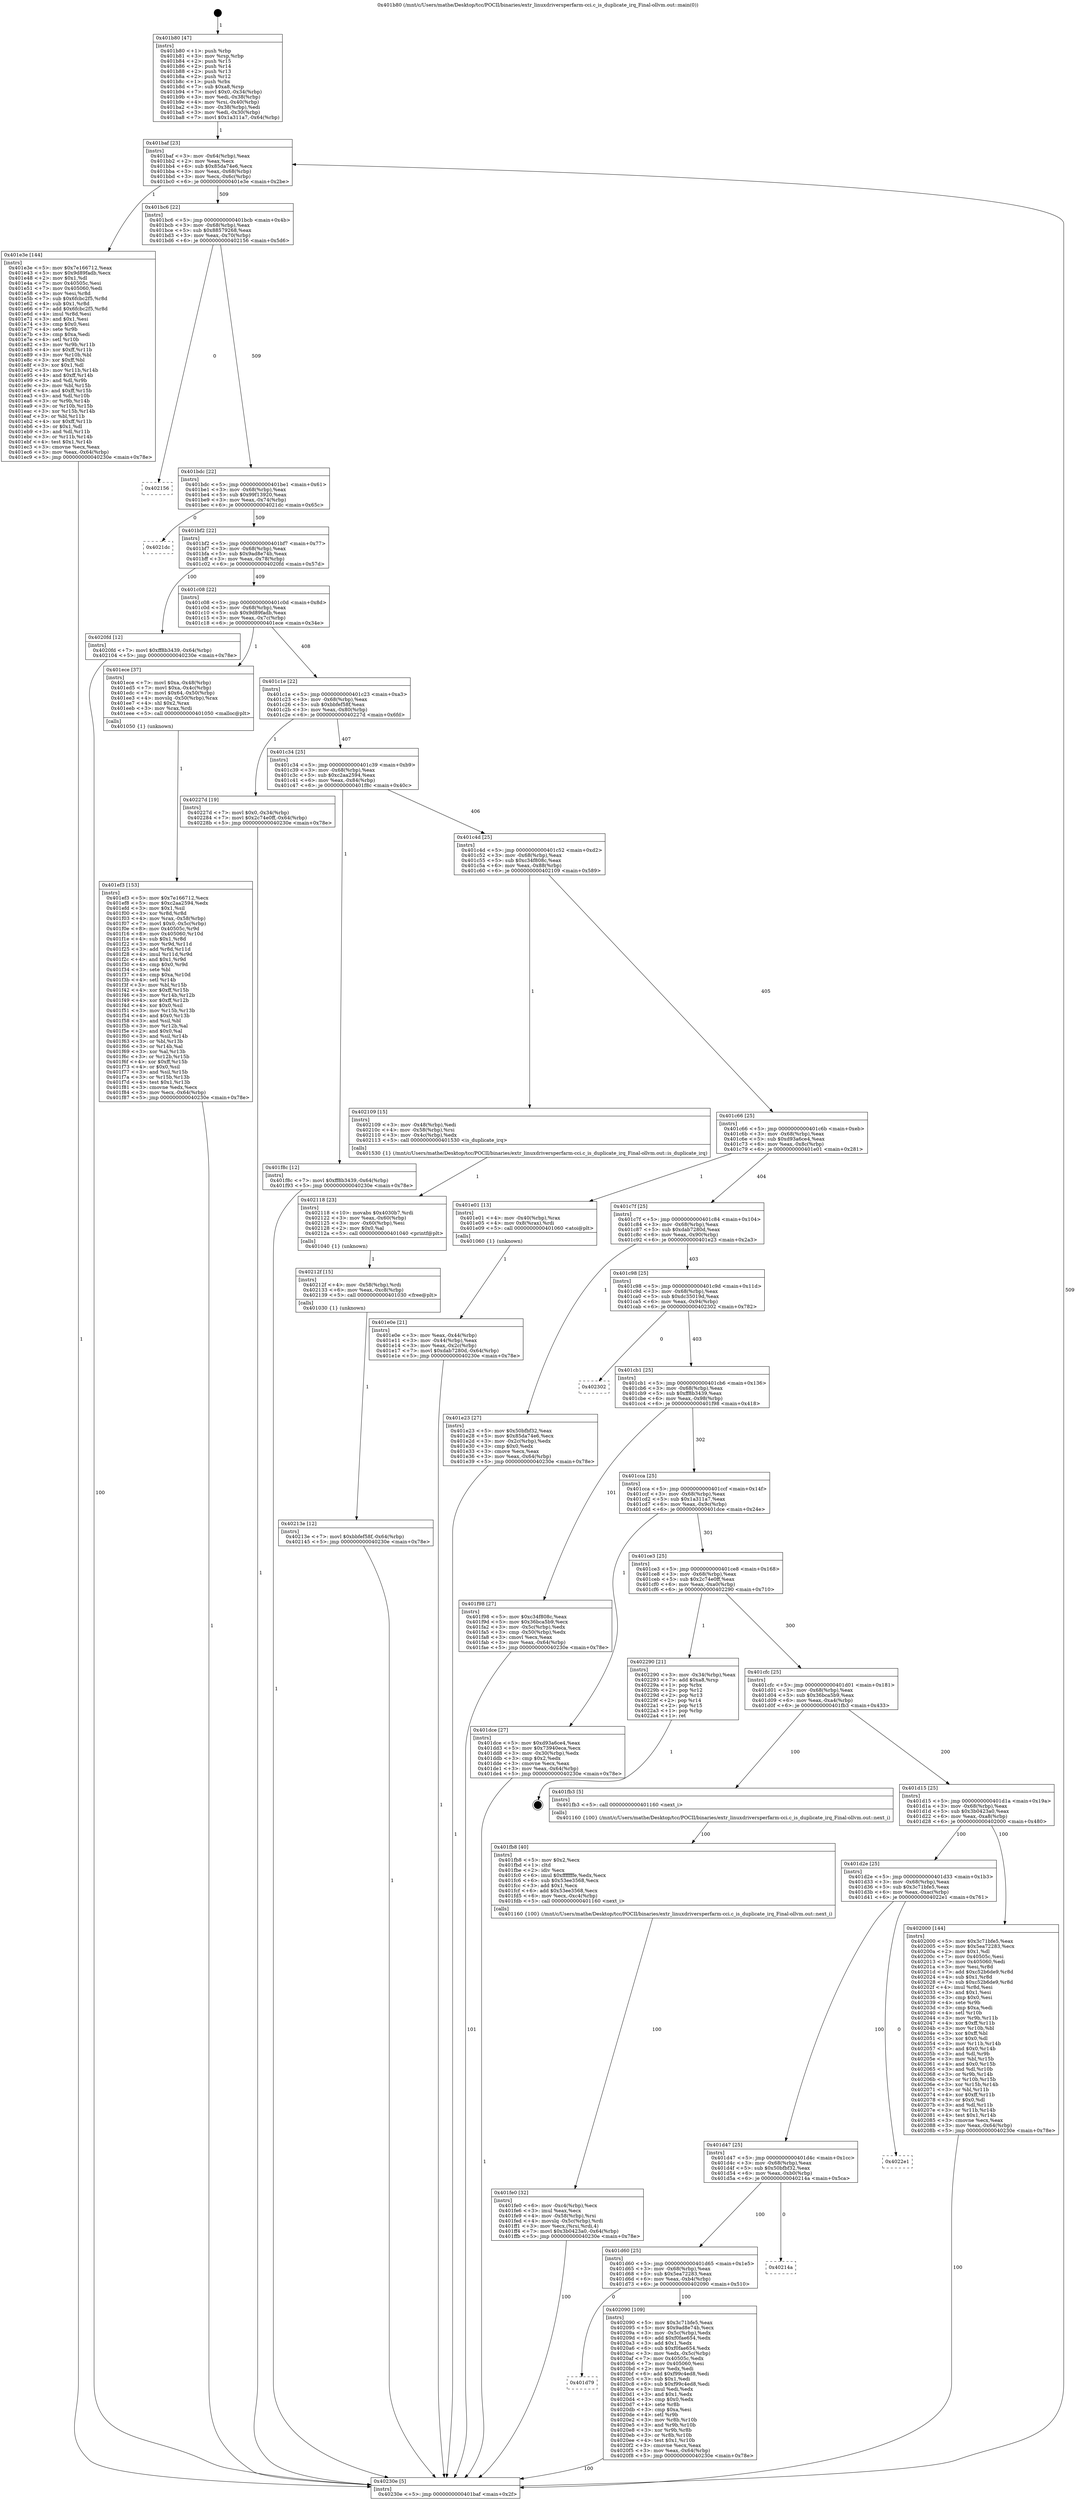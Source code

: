 digraph "0x401b80" {
  label = "0x401b80 (/mnt/c/Users/mathe/Desktop/tcc/POCII/binaries/extr_linuxdriversperfarm-cci.c_is_duplicate_irq_Final-ollvm.out::main(0))"
  labelloc = "t"
  node[shape=record]

  Entry [label="",width=0.3,height=0.3,shape=circle,fillcolor=black,style=filled]
  "0x401baf" [label="{
     0x401baf [23]\l
     | [instrs]\l
     &nbsp;&nbsp;0x401baf \<+3\>: mov -0x64(%rbp),%eax\l
     &nbsp;&nbsp;0x401bb2 \<+2\>: mov %eax,%ecx\l
     &nbsp;&nbsp;0x401bb4 \<+6\>: sub $0x85da74e6,%ecx\l
     &nbsp;&nbsp;0x401bba \<+3\>: mov %eax,-0x68(%rbp)\l
     &nbsp;&nbsp;0x401bbd \<+3\>: mov %ecx,-0x6c(%rbp)\l
     &nbsp;&nbsp;0x401bc0 \<+6\>: je 0000000000401e3e \<main+0x2be\>\l
  }"]
  "0x401e3e" [label="{
     0x401e3e [144]\l
     | [instrs]\l
     &nbsp;&nbsp;0x401e3e \<+5\>: mov $0x7e166712,%eax\l
     &nbsp;&nbsp;0x401e43 \<+5\>: mov $0x9d89fadb,%ecx\l
     &nbsp;&nbsp;0x401e48 \<+2\>: mov $0x1,%dl\l
     &nbsp;&nbsp;0x401e4a \<+7\>: mov 0x40505c,%esi\l
     &nbsp;&nbsp;0x401e51 \<+7\>: mov 0x405060,%edi\l
     &nbsp;&nbsp;0x401e58 \<+3\>: mov %esi,%r8d\l
     &nbsp;&nbsp;0x401e5b \<+7\>: sub $0x6fcbc2f5,%r8d\l
     &nbsp;&nbsp;0x401e62 \<+4\>: sub $0x1,%r8d\l
     &nbsp;&nbsp;0x401e66 \<+7\>: add $0x6fcbc2f5,%r8d\l
     &nbsp;&nbsp;0x401e6d \<+4\>: imul %r8d,%esi\l
     &nbsp;&nbsp;0x401e71 \<+3\>: and $0x1,%esi\l
     &nbsp;&nbsp;0x401e74 \<+3\>: cmp $0x0,%esi\l
     &nbsp;&nbsp;0x401e77 \<+4\>: sete %r9b\l
     &nbsp;&nbsp;0x401e7b \<+3\>: cmp $0xa,%edi\l
     &nbsp;&nbsp;0x401e7e \<+4\>: setl %r10b\l
     &nbsp;&nbsp;0x401e82 \<+3\>: mov %r9b,%r11b\l
     &nbsp;&nbsp;0x401e85 \<+4\>: xor $0xff,%r11b\l
     &nbsp;&nbsp;0x401e89 \<+3\>: mov %r10b,%bl\l
     &nbsp;&nbsp;0x401e8c \<+3\>: xor $0xff,%bl\l
     &nbsp;&nbsp;0x401e8f \<+3\>: xor $0x1,%dl\l
     &nbsp;&nbsp;0x401e92 \<+3\>: mov %r11b,%r14b\l
     &nbsp;&nbsp;0x401e95 \<+4\>: and $0xff,%r14b\l
     &nbsp;&nbsp;0x401e99 \<+3\>: and %dl,%r9b\l
     &nbsp;&nbsp;0x401e9c \<+3\>: mov %bl,%r15b\l
     &nbsp;&nbsp;0x401e9f \<+4\>: and $0xff,%r15b\l
     &nbsp;&nbsp;0x401ea3 \<+3\>: and %dl,%r10b\l
     &nbsp;&nbsp;0x401ea6 \<+3\>: or %r9b,%r14b\l
     &nbsp;&nbsp;0x401ea9 \<+3\>: or %r10b,%r15b\l
     &nbsp;&nbsp;0x401eac \<+3\>: xor %r15b,%r14b\l
     &nbsp;&nbsp;0x401eaf \<+3\>: or %bl,%r11b\l
     &nbsp;&nbsp;0x401eb2 \<+4\>: xor $0xff,%r11b\l
     &nbsp;&nbsp;0x401eb6 \<+3\>: or $0x1,%dl\l
     &nbsp;&nbsp;0x401eb9 \<+3\>: and %dl,%r11b\l
     &nbsp;&nbsp;0x401ebc \<+3\>: or %r11b,%r14b\l
     &nbsp;&nbsp;0x401ebf \<+4\>: test $0x1,%r14b\l
     &nbsp;&nbsp;0x401ec3 \<+3\>: cmovne %ecx,%eax\l
     &nbsp;&nbsp;0x401ec6 \<+3\>: mov %eax,-0x64(%rbp)\l
     &nbsp;&nbsp;0x401ec9 \<+5\>: jmp 000000000040230e \<main+0x78e\>\l
  }"]
  "0x401bc6" [label="{
     0x401bc6 [22]\l
     | [instrs]\l
     &nbsp;&nbsp;0x401bc6 \<+5\>: jmp 0000000000401bcb \<main+0x4b\>\l
     &nbsp;&nbsp;0x401bcb \<+3\>: mov -0x68(%rbp),%eax\l
     &nbsp;&nbsp;0x401bce \<+5\>: sub $0x88579268,%eax\l
     &nbsp;&nbsp;0x401bd3 \<+3\>: mov %eax,-0x70(%rbp)\l
     &nbsp;&nbsp;0x401bd6 \<+6\>: je 0000000000402156 \<main+0x5d6\>\l
  }"]
  Exit [label="",width=0.3,height=0.3,shape=circle,fillcolor=black,style=filled,peripheries=2]
  "0x402156" [label="{
     0x402156\l
  }", style=dashed]
  "0x401bdc" [label="{
     0x401bdc [22]\l
     | [instrs]\l
     &nbsp;&nbsp;0x401bdc \<+5\>: jmp 0000000000401be1 \<main+0x61\>\l
     &nbsp;&nbsp;0x401be1 \<+3\>: mov -0x68(%rbp),%eax\l
     &nbsp;&nbsp;0x401be4 \<+5\>: sub $0x99f13920,%eax\l
     &nbsp;&nbsp;0x401be9 \<+3\>: mov %eax,-0x74(%rbp)\l
     &nbsp;&nbsp;0x401bec \<+6\>: je 00000000004021dc \<main+0x65c\>\l
  }"]
  "0x40213e" [label="{
     0x40213e [12]\l
     | [instrs]\l
     &nbsp;&nbsp;0x40213e \<+7\>: movl $0xbbfef58f,-0x64(%rbp)\l
     &nbsp;&nbsp;0x402145 \<+5\>: jmp 000000000040230e \<main+0x78e\>\l
  }"]
  "0x4021dc" [label="{
     0x4021dc\l
  }", style=dashed]
  "0x401bf2" [label="{
     0x401bf2 [22]\l
     | [instrs]\l
     &nbsp;&nbsp;0x401bf2 \<+5\>: jmp 0000000000401bf7 \<main+0x77\>\l
     &nbsp;&nbsp;0x401bf7 \<+3\>: mov -0x68(%rbp),%eax\l
     &nbsp;&nbsp;0x401bfa \<+5\>: sub $0x9ad8e74b,%eax\l
     &nbsp;&nbsp;0x401bff \<+3\>: mov %eax,-0x78(%rbp)\l
     &nbsp;&nbsp;0x401c02 \<+6\>: je 00000000004020fd \<main+0x57d\>\l
  }"]
  "0x40212f" [label="{
     0x40212f [15]\l
     | [instrs]\l
     &nbsp;&nbsp;0x40212f \<+4\>: mov -0x58(%rbp),%rdi\l
     &nbsp;&nbsp;0x402133 \<+6\>: mov %eax,-0xc8(%rbp)\l
     &nbsp;&nbsp;0x402139 \<+5\>: call 0000000000401030 \<free@plt\>\l
     | [calls]\l
     &nbsp;&nbsp;0x401030 \{1\} (unknown)\l
  }"]
  "0x4020fd" [label="{
     0x4020fd [12]\l
     | [instrs]\l
     &nbsp;&nbsp;0x4020fd \<+7\>: movl $0xff8b3439,-0x64(%rbp)\l
     &nbsp;&nbsp;0x402104 \<+5\>: jmp 000000000040230e \<main+0x78e\>\l
  }"]
  "0x401c08" [label="{
     0x401c08 [22]\l
     | [instrs]\l
     &nbsp;&nbsp;0x401c08 \<+5\>: jmp 0000000000401c0d \<main+0x8d\>\l
     &nbsp;&nbsp;0x401c0d \<+3\>: mov -0x68(%rbp),%eax\l
     &nbsp;&nbsp;0x401c10 \<+5\>: sub $0x9d89fadb,%eax\l
     &nbsp;&nbsp;0x401c15 \<+3\>: mov %eax,-0x7c(%rbp)\l
     &nbsp;&nbsp;0x401c18 \<+6\>: je 0000000000401ece \<main+0x34e\>\l
  }"]
  "0x402118" [label="{
     0x402118 [23]\l
     | [instrs]\l
     &nbsp;&nbsp;0x402118 \<+10\>: movabs $0x4030b7,%rdi\l
     &nbsp;&nbsp;0x402122 \<+3\>: mov %eax,-0x60(%rbp)\l
     &nbsp;&nbsp;0x402125 \<+3\>: mov -0x60(%rbp),%esi\l
     &nbsp;&nbsp;0x402128 \<+2\>: mov $0x0,%al\l
     &nbsp;&nbsp;0x40212a \<+5\>: call 0000000000401040 \<printf@plt\>\l
     | [calls]\l
     &nbsp;&nbsp;0x401040 \{1\} (unknown)\l
  }"]
  "0x401ece" [label="{
     0x401ece [37]\l
     | [instrs]\l
     &nbsp;&nbsp;0x401ece \<+7\>: movl $0xa,-0x48(%rbp)\l
     &nbsp;&nbsp;0x401ed5 \<+7\>: movl $0xa,-0x4c(%rbp)\l
     &nbsp;&nbsp;0x401edc \<+7\>: movl $0x64,-0x50(%rbp)\l
     &nbsp;&nbsp;0x401ee3 \<+4\>: movslq -0x50(%rbp),%rax\l
     &nbsp;&nbsp;0x401ee7 \<+4\>: shl $0x2,%rax\l
     &nbsp;&nbsp;0x401eeb \<+3\>: mov %rax,%rdi\l
     &nbsp;&nbsp;0x401eee \<+5\>: call 0000000000401050 \<malloc@plt\>\l
     | [calls]\l
     &nbsp;&nbsp;0x401050 \{1\} (unknown)\l
  }"]
  "0x401c1e" [label="{
     0x401c1e [22]\l
     | [instrs]\l
     &nbsp;&nbsp;0x401c1e \<+5\>: jmp 0000000000401c23 \<main+0xa3\>\l
     &nbsp;&nbsp;0x401c23 \<+3\>: mov -0x68(%rbp),%eax\l
     &nbsp;&nbsp;0x401c26 \<+5\>: sub $0xbbfef58f,%eax\l
     &nbsp;&nbsp;0x401c2b \<+3\>: mov %eax,-0x80(%rbp)\l
     &nbsp;&nbsp;0x401c2e \<+6\>: je 000000000040227d \<main+0x6fd\>\l
  }"]
  "0x401d79" [label="{
     0x401d79\l
  }", style=dashed]
  "0x40227d" [label="{
     0x40227d [19]\l
     | [instrs]\l
     &nbsp;&nbsp;0x40227d \<+7\>: movl $0x0,-0x34(%rbp)\l
     &nbsp;&nbsp;0x402284 \<+7\>: movl $0x2c74e0ff,-0x64(%rbp)\l
     &nbsp;&nbsp;0x40228b \<+5\>: jmp 000000000040230e \<main+0x78e\>\l
  }"]
  "0x401c34" [label="{
     0x401c34 [25]\l
     | [instrs]\l
     &nbsp;&nbsp;0x401c34 \<+5\>: jmp 0000000000401c39 \<main+0xb9\>\l
     &nbsp;&nbsp;0x401c39 \<+3\>: mov -0x68(%rbp),%eax\l
     &nbsp;&nbsp;0x401c3c \<+5\>: sub $0xc2aa2594,%eax\l
     &nbsp;&nbsp;0x401c41 \<+6\>: mov %eax,-0x84(%rbp)\l
     &nbsp;&nbsp;0x401c47 \<+6\>: je 0000000000401f8c \<main+0x40c\>\l
  }"]
  "0x402090" [label="{
     0x402090 [109]\l
     | [instrs]\l
     &nbsp;&nbsp;0x402090 \<+5\>: mov $0x3c71bfe5,%eax\l
     &nbsp;&nbsp;0x402095 \<+5\>: mov $0x9ad8e74b,%ecx\l
     &nbsp;&nbsp;0x40209a \<+3\>: mov -0x5c(%rbp),%edx\l
     &nbsp;&nbsp;0x40209d \<+6\>: add $0xf0fae654,%edx\l
     &nbsp;&nbsp;0x4020a3 \<+3\>: add $0x1,%edx\l
     &nbsp;&nbsp;0x4020a6 \<+6\>: sub $0xf0fae654,%edx\l
     &nbsp;&nbsp;0x4020ac \<+3\>: mov %edx,-0x5c(%rbp)\l
     &nbsp;&nbsp;0x4020af \<+7\>: mov 0x40505c,%edx\l
     &nbsp;&nbsp;0x4020b6 \<+7\>: mov 0x405060,%esi\l
     &nbsp;&nbsp;0x4020bd \<+2\>: mov %edx,%edi\l
     &nbsp;&nbsp;0x4020bf \<+6\>: add $0xf99c4ed8,%edi\l
     &nbsp;&nbsp;0x4020c5 \<+3\>: sub $0x1,%edi\l
     &nbsp;&nbsp;0x4020c8 \<+6\>: sub $0xf99c4ed8,%edi\l
     &nbsp;&nbsp;0x4020ce \<+3\>: imul %edi,%edx\l
     &nbsp;&nbsp;0x4020d1 \<+3\>: and $0x1,%edx\l
     &nbsp;&nbsp;0x4020d4 \<+3\>: cmp $0x0,%edx\l
     &nbsp;&nbsp;0x4020d7 \<+4\>: sete %r8b\l
     &nbsp;&nbsp;0x4020db \<+3\>: cmp $0xa,%esi\l
     &nbsp;&nbsp;0x4020de \<+4\>: setl %r9b\l
     &nbsp;&nbsp;0x4020e2 \<+3\>: mov %r8b,%r10b\l
     &nbsp;&nbsp;0x4020e5 \<+3\>: and %r9b,%r10b\l
     &nbsp;&nbsp;0x4020e8 \<+3\>: xor %r9b,%r8b\l
     &nbsp;&nbsp;0x4020eb \<+3\>: or %r8b,%r10b\l
     &nbsp;&nbsp;0x4020ee \<+4\>: test $0x1,%r10b\l
     &nbsp;&nbsp;0x4020f2 \<+3\>: cmovne %ecx,%eax\l
     &nbsp;&nbsp;0x4020f5 \<+3\>: mov %eax,-0x64(%rbp)\l
     &nbsp;&nbsp;0x4020f8 \<+5\>: jmp 000000000040230e \<main+0x78e\>\l
  }"]
  "0x401f8c" [label="{
     0x401f8c [12]\l
     | [instrs]\l
     &nbsp;&nbsp;0x401f8c \<+7\>: movl $0xff8b3439,-0x64(%rbp)\l
     &nbsp;&nbsp;0x401f93 \<+5\>: jmp 000000000040230e \<main+0x78e\>\l
  }"]
  "0x401c4d" [label="{
     0x401c4d [25]\l
     | [instrs]\l
     &nbsp;&nbsp;0x401c4d \<+5\>: jmp 0000000000401c52 \<main+0xd2\>\l
     &nbsp;&nbsp;0x401c52 \<+3\>: mov -0x68(%rbp),%eax\l
     &nbsp;&nbsp;0x401c55 \<+5\>: sub $0xc34f808c,%eax\l
     &nbsp;&nbsp;0x401c5a \<+6\>: mov %eax,-0x88(%rbp)\l
     &nbsp;&nbsp;0x401c60 \<+6\>: je 0000000000402109 \<main+0x589\>\l
  }"]
  "0x401d60" [label="{
     0x401d60 [25]\l
     | [instrs]\l
     &nbsp;&nbsp;0x401d60 \<+5\>: jmp 0000000000401d65 \<main+0x1e5\>\l
     &nbsp;&nbsp;0x401d65 \<+3\>: mov -0x68(%rbp),%eax\l
     &nbsp;&nbsp;0x401d68 \<+5\>: sub $0x5ea72283,%eax\l
     &nbsp;&nbsp;0x401d6d \<+6\>: mov %eax,-0xb4(%rbp)\l
     &nbsp;&nbsp;0x401d73 \<+6\>: je 0000000000402090 \<main+0x510\>\l
  }"]
  "0x402109" [label="{
     0x402109 [15]\l
     | [instrs]\l
     &nbsp;&nbsp;0x402109 \<+3\>: mov -0x48(%rbp),%edi\l
     &nbsp;&nbsp;0x40210c \<+4\>: mov -0x58(%rbp),%rsi\l
     &nbsp;&nbsp;0x402110 \<+3\>: mov -0x4c(%rbp),%edx\l
     &nbsp;&nbsp;0x402113 \<+5\>: call 0000000000401530 \<is_duplicate_irq\>\l
     | [calls]\l
     &nbsp;&nbsp;0x401530 \{1\} (/mnt/c/Users/mathe/Desktop/tcc/POCII/binaries/extr_linuxdriversperfarm-cci.c_is_duplicate_irq_Final-ollvm.out::is_duplicate_irq)\l
  }"]
  "0x401c66" [label="{
     0x401c66 [25]\l
     | [instrs]\l
     &nbsp;&nbsp;0x401c66 \<+5\>: jmp 0000000000401c6b \<main+0xeb\>\l
     &nbsp;&nbsp;0x401c6b \<+3\>: mov -0x68(%rbp),%eax\l
     &nbsp;&nbsp;0x401c6e \<+5\>: sub $0xd93a6ce4,%eax\l
     &nbsp;&nbsp;0x401c73 \<+6\>: mov %eax,-0x8c(%rbp)\l
     &nbsp;&nbsp;0x401c79 \<+6\>: je 0000000000401e01 \<main+0x281\>\l
  }"]
  "0x40214a" [label="{
     0x40214a\l
  }", style=dashed]
  "0x401e01" [label="{
     0x401e01 [13]\l
     | [instrs]\l
     &nbsp;&nbsp;0x401e01 \<+4\>: mov -0x40(%rbp),%rax\l
     &nbsp;&nbsp;0x401e05 \<+4\>: mov 0x8(%rax),%rdi\l
     &nbsp;&nbsp;0x401e09 \<+5\>: call 0000000000401060 \<atoi@plt\>\l
     | [calls]\l
     &nbsp;&nbsp;0x401060 \{1\} (unknown)\l
  }"]
  "0x401c7f" [label="{
     0x401c7f [25]\l
     | [instrs]\l
     &nbsp;&nbsp;0x401c7f \<+5\>: jmp 0000000000401c84 \<main+0x104\>\l
     &nbsp;&nbsp;0x401c84 \<+3\>: mov -0x68(%rbp),%eax\l
     &nbsp;&nbsp;0x401c87 \<+5\>: sub $0xdab7280d,%eax\l
     &nbsp;&nbsp;0x401c8c \<+6\>: mov %eax,-0x90(%rbp)\l
     &nbsp;&nbsp;0x401c92 \<+6\>: je 0000000000401e23 \<main+0x2a3\>\l
  }"]
  "0x401d47" [label="{
     0x401d47 [25]\l
     | [instrs]\l
     &nbsp;&nbsp;0x401d47 \<+5\>: jmp 0000000000401d4c \<main+0x1cc\>\l
     &nbsp;&nbsp;0x401d4c \<+3\>: mov -0x68(%rbp),%eax\l
     &nbsp;&nbsp;0x401d4f \<+5\>: sub $0x50bfbf32,%eax\l
     &nbsp;&nbsp;0x401d54 \<+6\>: mov %eax,-0xb0(%rbp)\l
     &nbsp;&nbsp;0x401d5a \<+6\>: je 000000000040214a \<main+0x5ca\>\l
  }"]
  "0x401e23" [label="{
     0x401e23 [27]\l
     | [instrs]\l
     &nbsp;&nbsp;0x401e23 \<+5\>: mov $0x50bfbf32,%eax\l
     &nbsp;&nbsp;0x401e28 \<+5\>: mov $0x85da74e6,%ecx\l
     &nbsp;&nbsp;0x401e2d \<+3\>: mov -0x2c(%rbp),%edx\l
     &nbsp;&nbsp;0x401e30 \<+3\>: cmp $0x0,%edx\l
     &nbsp;&nbsp;0x401e33 \<+3\>: cmove %ecx,%eax\l
     &nbsp;&nbsp;0x401e36 \<+3\>: mov %eax,-0x64(%rbp)\l
     &nbsp;&nbsp;0x401e39 \<+5\>: jmp 000000000040230e \<main+0x78e\>\l
  }"]
  "0x401c98" [label="{
     0x401c98 [25]\l
     | [instrs]\l
     &nbsp;&nbsp;0x401c98 \<+5\>: jmp 0000000000401c9d \<main+0x11d\>\l
     &nbsp;&nbsp;0x401c9d \<+3\>: mov -0x68(%rbp),%eax\l
     &nbsp;&nbsp;0x401ca0 \<+5\>: sub $0xdc35019d,%eax\l
     &nbsp;&nbsp;0x401ca5 \<+6\>: mov %eax,-0x94(%rbp)\l
     &nbsp;&nbsp;0x401cab \<+6\>: je 0000000000402302 \<main+0x782\>\l
  }"]
  "0x4022e1" [label="{
     0x4022e1\l
  }", style=dashed]
  "0x402302" [label="{
     0x402302\l
  }", style=dashed]
  "0x401cb1" [label="{
     0x401cb1 [25]\l
     | [instrs]\l
     &nbsp;&nbsp;0x401cb1 \<+5\>: jmp 0000000000401cb6 \<main+0x136\>\l
     &nbsp;&nbsp;0x401cb6 \<+3\>: mov -0x68(%rbp),%eax\l
     &nbsp;&nbsp;0x401cb9 \<+5\>: sub $0xff8b3439,%eax\l
     &nbsp;&nbsp;0x401cbe \<+6\>: mov %eax,-0x98(%rbp)\l
     &nbsp;&nbsp;0x401cc4 \<+6\>: je 0000000000401f98 \<main+0x418\>\l
  }"]
  "0x401d2e" [label="{
     0x401d2e [25]\l
     | [instrs]\l
     &nbsp;&nbsp;0x401d2e \<+5\>: jmp 0000000000401d33 \<main+0x1b3\>\l
     &nbsp;&nbsp;0x401d33 \<+3\>: mov -0x68(%rbp),%eax\l
     &nbsp;&nbsp;0x401d36 \<+5\>: sub $0x3c71bfe5,%eax\l
     &nbsp;&nbsp;0x401d3b \<+6\>: mov %eax,-0xac(%rbp)\l
     &nbsp;&nbsp;0x401d41 \<+6\>: je 00000000004022e1 \<main+0x761\>\l
  }"]
  "0x401f98" [label="{
     0x401f98 [27]\l
     | [instrs]\l
     &nbsp;&nbsp;0x401f98 \<+5\>: mov $0xc34f808c,%eax\l
     &nbsp;&nbsp;0x401f9d \<+5\>: mov $0x36bca5b9,%ecx\l
     &nbsp;&nbsp;0x401fa2 \<+3\>: mov -0x5c(%rbp),%edx\l
     &nbsp;&nbsp;0x401fa5 \<+3\>: cmp -0x50(%rbp),%edx\l
     &nbsp;&nbsp;0x401fa8 \<+3\>: cmovl %ecx,%eax\l
     &nbsp;&nbsp;0x401fab \<+3\>: mov %eax,-0x64(%rbp)\l
     &nbsp;&nbsp;0x401fae \<+5\>: jmp 000000000040230e \<main+0x78e\>\l
  }"]
  "0x401cca" [label="{
     0x401cca [25]\l
     | [instrs]\l
     &nbsp;&nbsp;0x401cca \<+5\>: jmp 0000000000401ccf \<main+0x14f\>\l
     &nbsp;&nbsp;0x401ccf \<+3\>: mov -0x68(%rbp),%eax\l
     &nbsp;&nbsp;0x401cd2 \<+5\>: sub $0x1a311a7,%eax\l
     &nbsp;&nbsp;0x401cd7 \<+6\>: mov %eax,-0x9c(%rbp)\l
     &nbsp;&nbsp;0x401cdd \<+6\>: je 0000000000401dce \<main+0x24e\>\l
  }"]
  "0x402000" [label="{
     0x402000 [144]\l
     | [instrs]\l
     &nbsp;&nbsp;0x402000 \<+5\>: mov $0x3c71bfe5,%eax\l
     &nbsp;&nbsp;0x402005 \<+5\>: mov $0x5ea72283,%ecx\l
     &nbsp;&nbsp;0x40200a \<+2\>: mov $0x1,%dl\l
     &nbsp;&nbsp;0x40200c \<+7\>: mov 0x40505c,%esi\l
     &nbsp;&nbsp;0x402013 \<+7\>: mov 0x405060,%edi\l
     &nbsp;&nbsp;0x40201a \<+3\>: mov %esi,%r8d\l
     &nbsp;&nbsp;0x40201d \<+7\>: add $0xc52b6de9,%r8d\l
     &nbsp;&nbsp;0x402024 \<+4\>: sub $0x1,%r8d\l
     &nbsp;&nbsp;0x402028 \<+7\>: sub $0xc52b6de9,%r8d\l
     &nbsp;&nbsp;0x40202f \<+4\>: imul %r8d,%esi\l
     &nbsp;&nbsp;0x402033 \<+3\>: and $0x1,%esi\l
     &nbsp;&nbsp;0x402036 \<+3\>: cmp $0x0,%esi\l
     &nbsp;&nbsp;0x402039 \<+4\>: sete %r9b\l
     &nbsp;&nbsp;0x40203d \<+3\>: cmp $0xa,%edi\l
     &nbsp;&nbsp;0x402040 \<+4\>: setl %r10b\l
     &nbsp;&nbsp;0x402044 \<+3\>: mov %r9b,%r11b\l
     &nbsp;&nbsp;0x402047 \<+4\>: xor $0xff,%r11b\l
     &nbsp;&nbsp;0x40204b \<+3\>: mov %r10b,%bl\l
     &nbsp;&nbsp;0x40204e \<+3\>: xor $0xff,%bl\l
     &nbsp;&nbsp;0x402051 \<+3\>: xor $0x0,%dl\l
     &nbsp;&nbsp;0x402054 \<+3\>: mov %r11b,%r14b\l
     &nbsp;&nbsp;0x402057 \<+4\>: and $0x0,%r14b\l
     &nbsp;&nbsp;0x40205b \<+3\>: and %dl,%r9b\l
     &nbsp;&nbsp;0x40205e \<+3\>: mov %bl,%r15b\l
     &nbsp;&nbsp;0x402061 \<+4\>: and $0x0,%r15b\l
     &nbsp;&nbsp;0x402065 \<+3\>: and %dl,%r10b\l
     &nbsp;&nbsp;0x402068 \<+3\>: or %r9b,%r14b\l
     &nbsp;&nbsp;0x40206b \<+3\>: or %r10b,%r15b\l
     &nbsp;&nbsp;0x40206e \<+3\>: xor %r15b,%r14b\l
     &nbsp;&nbsp;0x402071 \<+3\>: or %bl,%r11b\l
     &nbsp;&nbsp;0x402074 \<+4\>: xor $0xff,%r11b\l
     &nbsp;&nbsp;0x402078 \<+3\>: or $0x0,%dl\l
     &nbsp;&nbsp;0x40207b \<+3\>: and %dl,%r11b\l
     &nbsp;&nbsp;0x40207e \<+3\>: or %r11b,%r14b\l
     &nbsp;&nbsp;0x402081 \<+4\>: test $0x1,%r14b\l
     &nbsp;&nbsp;0x402085 \<+3\>: cmovne %ecx,%eax\l
     &nbsp;&nbsp;0x402088 \<+3\>: mov %eax,-0x64(%rbp)\l
     &nbsp;&nbsp;0x40208b \<+5\>: jmp 000000000040230e \<main+0x78e\>\l
  }"]
  "0x401dce" [label="{
     0x401dce [27]\l
     | [instrs]\l
     &nbsp;&nbsp;0x401dce \<+5\>: mov $0xd93a6ce4,%eax\l
     &nbsp;&nbsp;0x401dd3 \<+5\>: mov $0x73940eca,%ecx\l
     &nbsp;&nbsp;0x401dd8 \<+3\>: mov -0x30(%rbp),%edx\l
     &nbsp;&nbsp;0x401ddb \<+3\>: cmp $0x2,%edx\l
     &nbsp;&nbsp;0x401dde \<+3\>: cmovne %ecx,%eax\l
     &nbsp;&nbsp;0x401de1 \<+3\>: mov %eax,-0x64(%rbp)\l
     &nbsp;&nbsp;0x401de4 \<+5\>: jmp 000000000040230e \<main+0x78e\>\l
  }"]
  "0x401ce3" [label="{
     0x401ce3 [25]\l
     | [instrs]\l
     &nbsp;&nbsp;0x401ce3 \<+5\>: jmp 0000000000401ce8 \<main+0x168\>\l
     &nbsp;&nbsp;0x401ce8 \<+3\>: mov -0x68(%rbp),%eax\l
     &nbsp;&nbsp;0x401ceb \<+5\>: sub $0x2c74e0ff,%eax\l
     &nbsp;&nbsp;0x401cf0 \<+6\>: mov %eax,-0xa0(%rbp)\l
     &nbsp;&nbsp;0x401cf6 \<+6\>: je 0000000000402290 \<main+0x710\>\l
  }"]
  "0x40230e" [label="{
     0x40230e [5]\l
     | [instrs]\l
     &nbsp;&nbsp;0x40230e \<+5\>: jmp 0000000000401baf \<main+0x2f\>\l
  }"]
  "0x401b80" [label="{
     0x401b80 [47]\l
     | [instrs]\l
     &nbsp;&nbsp;0x401b80 \<+1\>: push %rbp\l
     &nbsp;&nbsp;0x401b81 \<+3\>: mov %rsp,%rbp\l
     &nbsp;&nbsp;0x401b84 \<+2\>: push %r15\l
     &nbsp;&nbsp;0x401b86 \<+2\>: push %r14\l
     &nbsp;&nbsp;0x401b88 \<+2\>: push %r13\l
     &nbsp;&nbsp;0x401b8a \<+2\>: push %r12\l
     &nbsp;&nbsp;0x401b8c \<+1\>: push %rbx\l
     &nbsp;&nbsp;0x401b8d \<+7\>: sub $0xa8,%rsp\l
     &nbsp;&nbsp;0x401b94 \<+7\>: movl $0x0,-0x34(%rbp)\l
     &nbsp;&nbsp;0x401b9b \<+3\>: mov %edi,-0x38(%rbp)\l
     &nbsp;&nbsp;0x401b9e \<+4\>: mov %rsi,-0x40(%rbp)\l
     &nbsp;&nbsp;0x401ba2 \<+3\>: mov -0x38(%rbp),%edi\l
     &nbsp;&nbsp;0x401ba5 \<+3\>: mov %edi,-0x30(%rbp)\l
     &nbsp;&nbsp;0x401ba8 \<+7\>: movl $0x1a311a7,-0x64(%rbp)\l
  }"]
  "0x401e0e" [label="{
     0x401e0e [21]\l
     | [instrs]\l
     &nbsp;&nbsp;0x401e0e \<+3\>: mov %eax,-0x44(%rbp)\l
     &nbsp;&nbsp;0x401e11 \<+3\>: mov -0x44(%rbp),%eax\l
     &nbsp;&nbsp;0x401e14 \<+3\>: mov %eax,-0x2c(%rbp)\l
     &nbsp;&nbsp;0x401e17 \<+7\>: movl $0xdab7280d,-0x64(%rbp)\l
     &nbsp;&nbsp;0x401e1e \<+5\>: jmp 000000000040230e \<main+0x78e\>\l
  }"]
  "0x401ef3" [label="{
     0x401ef3 [153]\l
     | [instrs]\l
     &nbsp;&nbsp;0x401ef3 \<+5\>: mov $0x7e166712,%ecx\l
     &nbsp;&nbsp;0x401ef8 \<+5\>: mov $0xc2aa2594,%edx\l
     &nbsp;&nbsp;0x401efd \<+3\>: mov $0x1,%sil\l
     &nbsp;&nbsp;0x401f00 \<+3\>: xor %r8d,%r8d\l
     &nbsp;&nbsp;0x401f03 \<+4\>: mov %rax,-0x58(%rbp)\l
     &nbsp;&nbsp;0x401f07 \<+7\>: movl $0x0,-0x5c(%rbp)\l
     &nbsp;&nbsp;0x401f0e \<+8\>: mov 0x40505c,%r9d\l
     &nbsp;&nbsp;0x401f16 \<+8\>: mov 0x405060,%r10d\l
     &nbsp;&nbsp;0x401f1e \<+4\>: sub $0x1,%r8d\l
     &nbsp;&nbsp;0x401f22 \<+3\>: mov %r9d,%r11d\l
     &nbsp;&nbsp;0x401f25 \<+3\>: add %r8d,%r11d\l
     &nbsp;&nbsp;0x401f28 \<+4\>: imul %r11d,%r9d\l
     &nbsp;&nbsp;0x401f2c \<+4\>: and $0x1,%r9d\l
     &nbsp;&nbsp;0x401f30 \<+4\>: cmp $0x0,%r9d\l
     &nbsp;&nbsp;0x401f34 \<+3\>: sete %bl\l
     &nbsp;&nbsp;0x401f37 \<+4\>: cmp $0xa,%r10d\l
     &nbsp;&nbsp;0x401f3b \<+4\>: setl %r14b\l
     &nbsp;&nbsp;0x401f3f \<+3\>: mov %bl,%r15b\l
     &nbsp;&nbsp;0x401f42 \<+4\>: xor $0xff,%r15b\l
     &nbsp;&nbsp;0x401f46 \<+3\>: mov %r14b,%r12b\l
     &nbsp;&nbsp;0x401f49 \<+4\>: xor $0xff,%r12b\l
     &nbsp;&nbsp;0x401f4d \<+4\>: xor $0x0,%sil\l
     &nbsp;&nbsp;0x401f51 \<+3\>: mov %r15b,%r13b\l
     &nbsp;&nbsp;0x401f54 \<+4\>: and $0x0,%r13b\l
     &nbsp;&nbsp;0x401f58 \<+3\>: and %sil,%bl\l
     &nbsp;&nbsp;0x401f5b \<+3\>: mov %r12b,%al\l
     &nbsp;&nbsp;0x401f5e \<+2\>: and $0x0,%al\l
     &nbsp;&nbsp;0x401f60 \<+3\>: and %sil,%r14b\l
     &nbsp;&nbsp;0x401f63 \<+3\>: or %bl,%r13b\l
     &nbsp;&nbsp;0x401f66 \<+3\>: or %r14b,%al\l
     &nbsp;&nbsp;0x401f69 \<+3\>: xor %al,%r13b\l
     &nbsp;&nbsp;0x401f6c \<+3\>: or %r12b,%r15b\l
     &nbsp;&nbsp;0x401f6f \<+4\>: xor $0xff,%r15b\l
     &nbsp;&nbsp;0x401f73 \<+4\>: or $0x0,%sil\l
     &nbsp;&nbsp;0x401f77 \<+3\>: and %sil,%r15b\l
     &nbsp;&nbsp;0x401f7a \<+3\>: or %r15b,%r13b\l
     &nbsp;&nbsp;0x401f7d \<+4\>: test $0x1,%r13b\l
     &nbsp;&nbsp;0x401f81 \<+3\>: cmovne %edx,%ecx\l
     &nbsp;&nbsp;0x401f84 \<+3\>: mov %ecx,-0x64(%rbp)\l
     &nbsp;&nbsp;0x401f87 \<+5\>: jmp 000000000040230e \<main+0x78e\>\l
  }"]
  "0x401fe0" [label="{
     0x401fe0 [32]\l
     | [instrs]\l
     &nbsp;&nbsp;0x401fe0 \<+6\>: mov -0xc4(%rbp),%ecx\l
     &nbsp;&nbsp;0x401fe6 \<+3\>: imul %eax,%ecx\l
     &nbsp;&nbsp;0x401fe9 \<+4\>: mov -0x58(%rbp),%rsi\l
     &nbsp;&nbsp;0x401fed \<+4\>: movslq -0x5c(%rbp),%rdi\l
     &nbsp;&nbsp;0x401ff1 \<+3\>: mov %ecx,(%rsi,%rdi,4)\l
     &nbsp;&nbsp;0x401ff4 \<+7\>: movl $0x3b0423a0,-0x64(%rbp)\l
     &nbsp;&nbsp;0x401ffb \<+5\>: jmp 000000000040230e \<main+0x78e\>\l
  }"]
  "0x402290" [label="{
     0x402290 [21]\l
     | [instrs]\l
     &nbsp;&nbsp;0x402290 \<+3\>: mov -0x34(%rbp),%eax\l
     &nbsp;&nbsp;0x402293 \<+7\>: add $0xa8,%rsp\l
     &nbsp;&nbsp;0x40229a \<+1\>: pop %rbx\l
     &nbsp;&nbsp;0x40229b \<+2\>: pop %r12\l
     &nbsp;&nbsp;0x40229d \<+2\>: pop %r13\l
     &nbsp;&nbsp;0x40229f \<+2\>: pop %r14\l
     &nbsp;&nbsp;0x4022a1 \<+2\>: pop %r15\l
     &nbsp;&nbsp;0x4022a3 \<+1\>: pop %rbp\l
     &nbsp;&nbsp;0x4022a4 \<+1\>: ret\l
  }"]
  "0x401cfc" [label="{
     0x401cfc [25]\l
     | [instrs]\l
     &nbsp;&nbsp;0x401cfc \<+5\>: jmp 0000000000401d01 \<main+0x181\>\l
     &nbsp;&nbsp;0x401d01 \<+3\>: mov -0x68(%rbp),%eax\l
     &nbsp;&nbsp;0x401d04 \<+5\>: sub $0x36bca5b9,%eax\l
     &nbsp;&nbsp;0x401d09 \<+6\>: mov %eax,-0xa4(%rbp)\l
     &nbsp;&nbsp;0x401d0f \<+6\>: je 0000000000401fb3 \<main+0x433\>\l
  }"]
  "0x401fb8" [label="{
     0x401fb8 [40]\l
     | [instrs]\l
     &nbsp;&nbsp;0x401fb8 \<+5\>: mov $0x2,%ecx\l
     &nbsp;&nbsp;0x401fbd \<+1\>: cltd\l
     &nbsp;&nbsp;0x401fbe \<+2\>: idiv %ecx\l
     &nbsp;&nbsp;0x401fc0 \<+6\>: imul $0xfffffffe,%edx,%ecx\l
     &nbsp;&nbsp;0x401fc6 \<+6\>: sub $0x53ee3568,%ecx\l
     &nbsp;&nbsp;0x401fcc \<+3\>: add $0x1,%ecx\l
     &nbsp;&nbsp;0x401fcf \<+6\>: add $0x53ee3568,%ecx\l
     &nbsp;&nbsp;0x401fd5 \<+6\>: mov %ecx,-0xc4(%rbp)\l
     &nbsp;&nbsp;0x401fdb \<+5\>: call 0000000000401160 \<next_i\>\l
     | [calls]\l
     &nbsp;&nbsp;0x401160 \{100\} (/mnt/c/Users/mathe/Desktop/tcc/POCII/binaries/extr_linuxdriversperfarm-cci.c_is_duplicate_irq_Final-ollvm.out::next_i)\l
  }"]
  "0x401fb3" [label="{
     0x401fb3 [5]\l
     | [instrs]\l
     &nbsp;&nbsp;0x401fb3 \<+5\>: call 0000000000401160 \<next_i\>\l
     | [calls]\l
     &nbsp;&nbsp;0x401160 \{100\} (/mnt/c/Users/mathe/Desktop/tcc/POCII/binaries/extr_linuxdriversperfarm-cci.c_is_duplicate_irq_Final-ollvm.out::next_i)\l
  }"]
  "0x401d15" [label="{
     0x401d15 [25]\l
     | [instrs]\l
     &nbsp;&nbsp;0x401d15 \<+5\>: jmp 0000000000401d1a \<main+0x19a\>\l
     &nbsp;&nbsp;0x401d1a \<+3\>: mov -0x68(%rbp),%eax\l
     &nbsp;&nbsp;0x401d1d \<+5\>: sub $0x3b0423a0,%eax\l
     &nbsp;&nbsp;0x401d22 \<+6\>: mov %eax,-0xa8(%rbp)\l
     &nbsp;&nbsp;0x401d28 \<+6\>: je 0000000000402000 \<main+0x480\>\l
  }"]
  Entry -> "0x401b80" [label=" 1"]
  "0x401baf" -> "0x401e3e" [label=" 1"]
  "0x401baf" -> "0x401bc6" [label=" 509"]
  "0x402290" -> Exit [label=" 1"]
  "0x401bc6" -> "0x402156" [label=" 0"]
  "0x401bc6" -> "0x401bdc" [label=" 509"]
  "0x40227d" -> "0x40230e" [label=" 1"]
  "0x401bdc" -> "0x4021dc" [label=" 0"]
  "0x401bdc" -> "0x401bf2" [label=" 509"]
  "0x40213e" -> "0x40230e" [label=" 1"]
  "0x401bf2" -> "0x4020fd" [label=" 100"]
  "0x401bf2" -> "0x401c08" [label=" 409"]
  "0x40212f" -> "0x40213e" [label=" 1"]
  "0x401c08" -> "0x401ece" [label=" 1"]
  "0x401c08" -> "0x401c1e" [label=" 408"]
  "0x402118" -> "0x40212f" [label=" 1"]
  "0x401c1e" -> "0x40227d" [label=" 1"]
  "0x401c1e" -> "0x401c34" [label=" 407"]
  "0x402109" -> "0x402118" [label=" 1"]
  "0x401c34" -> "0x401f8c" [label=" 1"]
  "0x401c34" -> "0x401c4d" [label=" 406"]
  "0x4020fd" -> "0x40230e" [label=" 100"]
  "0x401c4d" -> "0x402109" [label=" 1"]
  "0x401c4d" -> "0x401c66" [label=" 405"]
  "0x401d60" -> "0x401d79" [label=" 0"]
  "0x401c66" -> "0x401e01" [label=" 1"]
  "0x401c66" -> "0x401c7f" [label=" 404"]
  "0x401d60" -> "0x402090" [label=" 100"]
  "0x401c7f" -> "0x401e23" [label=" 1"]
  "0x401c7f" -> "0x401c98" [label=" 403"]
  "0x401d47" -> "0x401d60" [label=" 100"]
  "0x401c98" -> "0x402302" [label=" 0"]
  "0x401c98" -> "0x401cb1" [label=" 403"]
  "0x401d47" -> "0x40214a" [label=" 0"]
  "0x401cb1" -> "0x401f98" [label=" 101"]
  "0x401cb1" -> "0x401cca" [label=" 302"]
  "0x401d2e" -> "0x401d47" [label=" 100"]
  "0x401cca" -> "0x401dce" [label=" 1"]
  "0x401cca" -> "0x401ce3" [label=" 301"]
  "0x401dce" -> "0x40230e" [label=" 1"]
  "0x401b80" -> "0x401baf" [label=" 1"]
  "0x40230e" -> "0x401baf" [label=" 509"]
  "0x401e01" -> "0x401e0e" [label=" 1"]
  "0x401e0e" -> "0x40230e" [label=" 1"]
  "0x401e23" -> "0x40230e" [label=" 1"]
  "0x401e3e" -> "0x40230e" [label=" 1"]
  "0x401ece" -> "0x401ef3" [label=" 1"]
  "0x401ef3" -> "0x40230e" [label=" 1"]
  "0x401f8c" -> "0x40230e" [label=" 1"]
  "0x401f98" -> "0x40230e" [label=" 101"]
  "0x401d2e" -> "0x4022e1" [label=" 0"]
  "0x401ce3" -> "0x402290" [label=" 1"]
  "0x401ce3" -> "0x401cfc" [label=" 300"]
  "0x402000" -> "0x40230e" [label=" 100"]
  "0x401cfc" -> "0x401fb3" [label=" 100"]
  "0x401cfc" -> "0x401d15" [label=" 200"]
  "0x401fb3" -> "0x401fb8" [label=" 100"]
  "0x401fb8" -> "0x401fe0" [label=" 100"]
  "0x401fe0" -> "0x40230e" [label=" 100"]
  "0x402090" -> "0x40230e" [label=" 100"]
  "0x401d15" -> "0x402000" [label=" 100"]
  "0x401d15" -> "0x401d2e" [label=" 100"]
}

